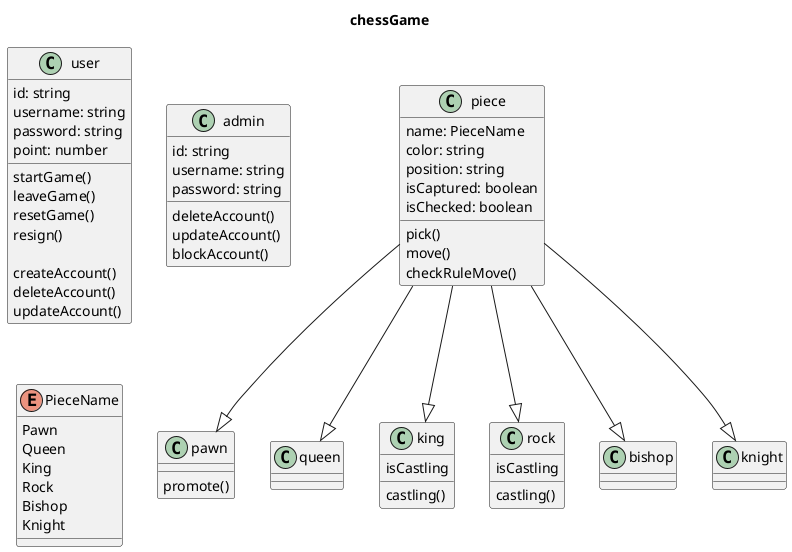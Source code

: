 @startuml
title chessGame
class User as "user"{
    id: string
    username: string
    password: string
    point: number

    startGame()
    leaveGame()
    resetGame()
    resign()

    createAccount()
    deleteAccount()
    updateAccount()

}

class Admin as "admin"{
    id: string
    username: string
    password: string

    deleteAccount()
    updateAccount()
    blockAccount()

}


enum PieceName{
    Pawn
    Queen
    King
    Rock
    Bishop
    Knight
}



class Piece as "piece"{
    name: PieceName
    color: string
    position: string
    isCaptured: boolean
    isChecked: boolean


    pick()
    move()
    checkRuleMove()

}

class Pawn as "pawn"{
    promote()
}

class Queen as "queen"{
}

class King as "king"{
    isCastling

    castling()
}

class Rock as "rock"{
    isCastling

    castling()
}

class Bishop as "bishop"{
}

class Knight as "knight"{
}

Piece --|> Pawn
Piece --|> Queen
Piece --|> King
Piece --|> Rock
Piece --|> Bishop
Piece --|> Knight




@enduml